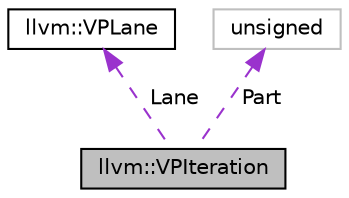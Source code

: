digraph "llvm::VPIteration"
{
 // LATEX_PDF_SIZE
  bgcolor="transparent";
  edge [fontname="Helvetica",fontsize="10",labelfontname="Helvetica",labelfontsize="10"];
  node [fontname="Helvetica",fontsize="10",shape=record];
  Node1 [label="llvm::VPIteration",height=0.2,width=0.4,color="black", fillcolor="grey75", style="filled", fontcolor="black",tooltip="VPIteration represents a single point in the iteration space of the output (vectorized and/or unrolle..."];
  Node2 -> Node1 [dir="back",color="darkorchid3",fontsize="10",style="dashed",label=" Lane" ,fontname="Helvetica"];
  Node2 [label="llvm::VPLane",height=0.2,width=0.4,color="black",URL="$classllvm_1_1VPLane.html",tooltip="In what follows, the term \"input IR\" refers to code that is fed into the vectorizer whereas the term ..."];
  Node3 -> Node1 [dir="back",color="darkorchid3",fontsize="10",style="dashed",label=" Part" ,fontname="Helvetica"];
  Node3 [label="unsigned",height=0.2,width=0.4,color="grey75",tooltip=" "];
}
